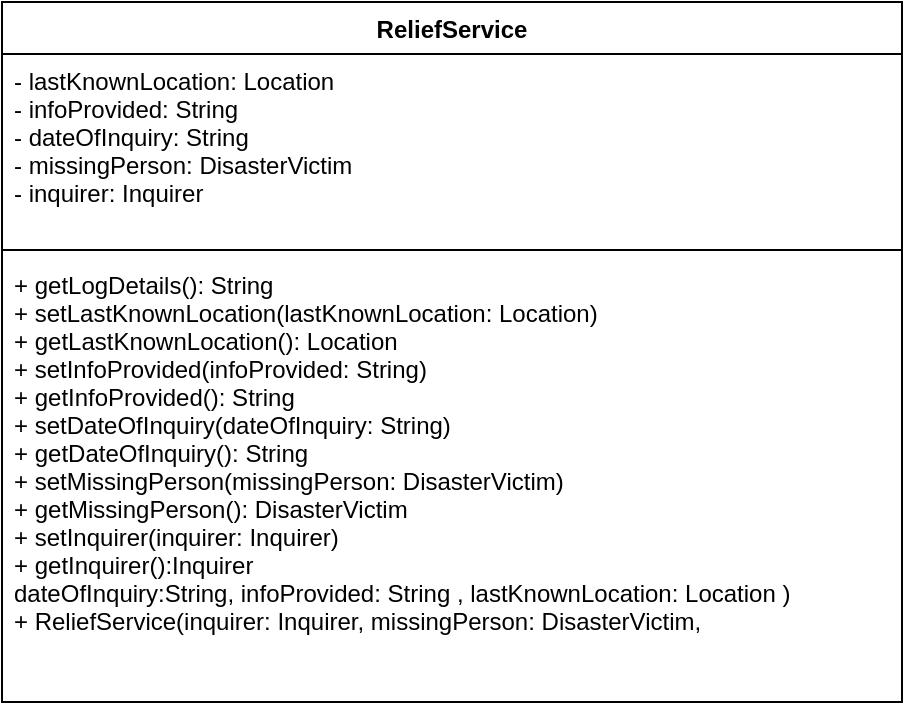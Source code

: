 <mxfile>
    <diagram id="PWnaJAAjkvpCzAV3E7b1" name="Page-1">
        <mxGraphModel dx="716" dy="2820" grid="1" gridSize="10" guides="0" tooltips="1" connect="1" arrows="1" fold="1" page="1" pageScale="1" pageWidth="850" pageHeight="1100" math="0" shadow="0">
            <root>
                <mxCell id="0"/>
                <mxCell id="1" parent="0"/>
                <mxCell id="5" value="ReliefService" style="swimlane;fontStyle=1;align=center;verticalAlign=top;childLayout=stackLayout;horizontal=1;startSize=26;horizontalStack=0;resizeParent=1;resizeParentMax=0;resizeLast=0;collapsible=1;marginBottom=0;" vertex="1" parent="1">
                    <mxGeometry x="40" y="-2180" width="450" height="350" as="geometry"/>
                </mxCell>
                <mxCell id="6" value="- lastKnownLocation: Location&#10;- infoProvided: String&#10;- dateOfInquiry: String&#10;- missingPerson: DisasterVictim&#10;- inquirer: Inquirer" style="text;strokeColor=none;fillColor=none;align=left;verticalAlign=top;spacingLeft=4;spacingRight=4;overflow=hidden;rotatable=0;points=[[0,0.5],[1,0.5]];portConstraint=eastwest;" vertex="1" parent="5">
                    <mxGeometry y="26" width="450" height="94" as="geometry"/>
                </mxCell>
                <mxCell id="7" value="" style="line;strokeWidth=1;fillColor=none;align=left;verticalAlign=middle;spacingTop=-1;spacingLeft=3;spacingRight=3;rotatable=0;labelPosition=right;points=[];portConstraint=eastwest;strokeColor=inherit;" vertex="1" parent="5">
                    <mxGeometry y="120" width="450" height="8" as="geometry"/>
                </mxCell>
                <mxCell id="8" value="+ getLogDetails(): String&#10;+ setLastKnownLocation(lastKnownLocation: Location)&#10;+ getLastKnownLocation(): Location&#10;+ setInfoProvided(infoProvided: String)&#10;+ getInfoProvided(): String&#10;+ setDateOfInquiry(dateOfInquiry: String)&#10;+ getDateOfInquiry(): String&#10;+ setMissingPerson(missingPerson: DisasterVictim)&#10;+ getMissingPerson(): DisasterVictim&#10;+ setInquirer(inquirer: Inquirer)&#10;+ getInquirer():Inquirer&#10;dateOfInquiry:String, infoProvided: String , lastKnownLocation: Location )&#10;+ ReliefService(inquirer: Inquirer, missingPerson: DisasterVictim," style="text;strokeColor=none;fillColor=none;align=left;verticalAlign=top;spacingLeft=4;spacingRight=4;overflow=hidden;rotatable=0;points=[[0,0.5],[1,0.5]];portConstraint=eastwest;" vertex="1" parent="5">
                    <mxGeometry y="128" width="450" height="222" as="geometry"/>
                </mxCell>
            </root>
        </mxGraphModel>
    </diagram>
</mxfile>